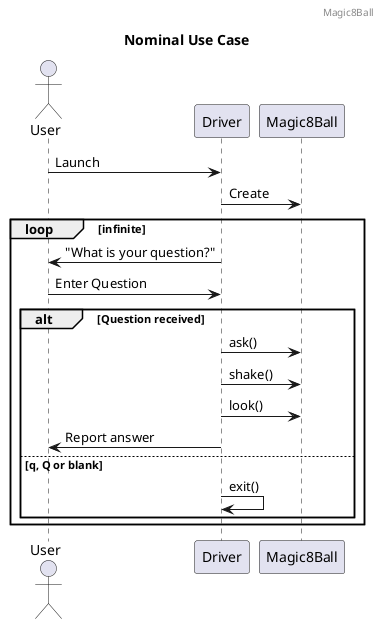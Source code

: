 @startuml

header Magic8Ball

title Nominal Use Case

actor User
participant Driver
participant Magic8Ball

User->Driver: Launch
Driver->Magic8Ball: Create

loop infinite
    Driver->User: "What is your question?"
    User->Driver: Enter Question
    
    alt Question received
        Driver->Magic8Ball: ask()
        Driver->Magic8Ball: shake()
        Driver->Magic8Ball: look()
        Driver->User: Report answer
    else q, Q or blank 
        Driver->Driver: exit()
    end
    
    
end

@enduml